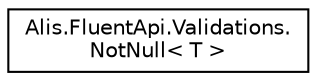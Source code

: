 digraph "Graphical Class Hierarchy"
{
 // LATEX_PDF_SIZE
  edge [fontname="Helvetica",fontsize="10",labelfontname="Helvetica",labelfontsize="10"];
  node [fontname="Helvetica",fontsize="10",shape=record];
  rankdir="LR";
  Node0 [label="Alis.FluentApi.Validations.\lNotNull\< T \>",height=0.2,width=0.4,color="black", fillcolor="white", style="filled",URL="$class_alis_1_1_fluent_api_1_1_validations_1_1_not_null.html",tooltip="The not null class"];
}
